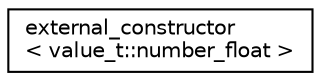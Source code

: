 digraph "Graphical Class Hierarchy"
{
 // LATEX_PDF_SIZE
  edge [fontname="Helvetica",fontsize="10",labelfontname="Helvetica",labelfontsize="10"];
  node [fontname="Helvetica",fontsize="10",shape=record];
  rankdir="LR";
  Node0 [label="external_constructor\l\< value_t::number_float \>",height=0.2,width=0.4,color="black", fillcolor="white", style="filled",URL="$structdetail_1_1external__constructor_3_01value__t_1_1number__float_01_4.html",tooltip=" "];
}
